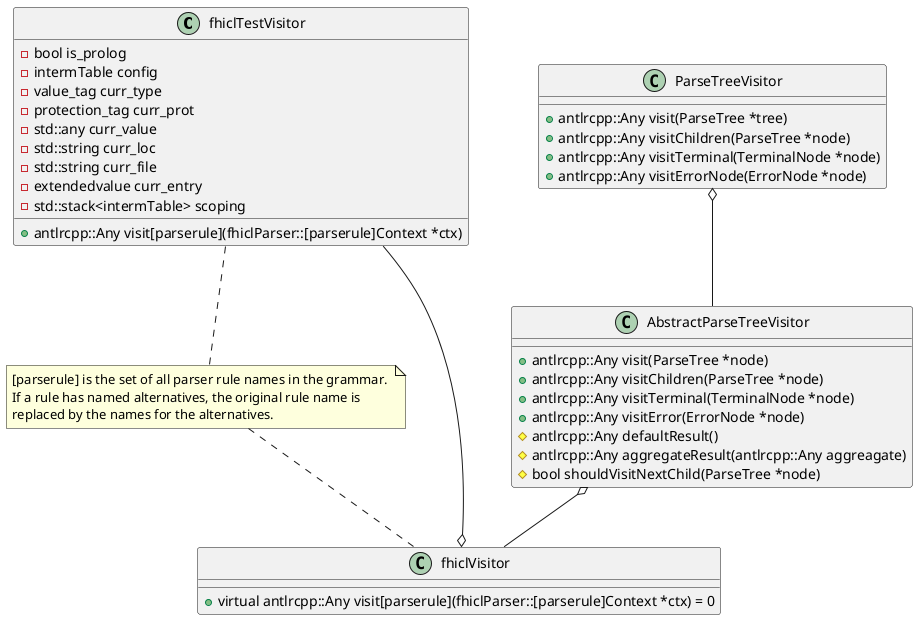 @startuml
class fhiclTestVisitor{
	-bool is_prolog
	-intermTable config
	-value_tag curr_type
	-protection_tag curr_prot
	-std::any curr_value
	-std::string curr_loc
	-std::string curr_file
	-extendedvalue curr_entry
	-std::stack<intermTable> scoping

	+antlrcpp::Any visit[parserule](fhiclParser::[parserule]Context *ctx)
}
note "[parserule] is the set of all parser rule names in the grammar. \nIf a rule has named alternatives, the original rule name is \nreplaced by the names for the alternatives." as N1
class fhiclVisitor{
	+virtual antlrcpp::Any visit[parserule](fhiclParser::[parserule]Context *ctx) = 0
}
class AbstractParseTreeVisitor{
	+antlrcpp::Any visit(ParseTree *node)
	+antlrcpp::Any visitChildren(ParseTree *node)
	+antlrcpp::Any visitTerminal(TerminalNode *node)
	+antlrcpp::Any visitError(ErrorNode *node)
	#antlrcpp::Any defaultResult()
	#antlrcpp::Any aggregateResult(antlrcpp::Any aggreagate)
	#bool shouldVisitNextChild(ParseTree *node)
}
class ParseTreeVisitor{
	+antlrcpp::Any visit(ParseTree *tree)
	+antlrcpp::Any visitChildren(ParseTree *node)
	+antlrcpp::Any visitTerminal(TerminalNode *node)
	+antlrcpp::Any visitErrorNode(ErrorNode *node)
}

ParseTreeVisitor o-- AbstractParseTreeVisitor
AbstractParseTreeVisitor o--fhiclVisitor 
fhiclVisitor o-- fhiclTestVisitor


N1 .. fhiclVisitor
fhiclTestVisitor .. N1
@enduml